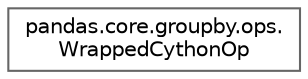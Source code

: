 digraph "Graphical Class Hierarchy"
{
 // LATEX_PDF_SIZE
  bgcolor="transparent";
  edge [fontname=Helvetica,fontsize=10,labelfontname=Helvetica,labelfontsize=10];
  node [fontname=Helvetica,fontsize=10,shape=box,height=0.2,width=0.4];
  rankdir="LR";
  Node0 [id="Node000000",label="pandas.core.groupby.ops.\lWrappedCythonOp",height=0.2,width=0.4,color="grey40", fillcolor="white", style="filled",URL="$d0/d42/classpandas_1_1core_1_1groupby_1_1ops_1_1WrappedCythonOp.html",tooltip=" "];
}
